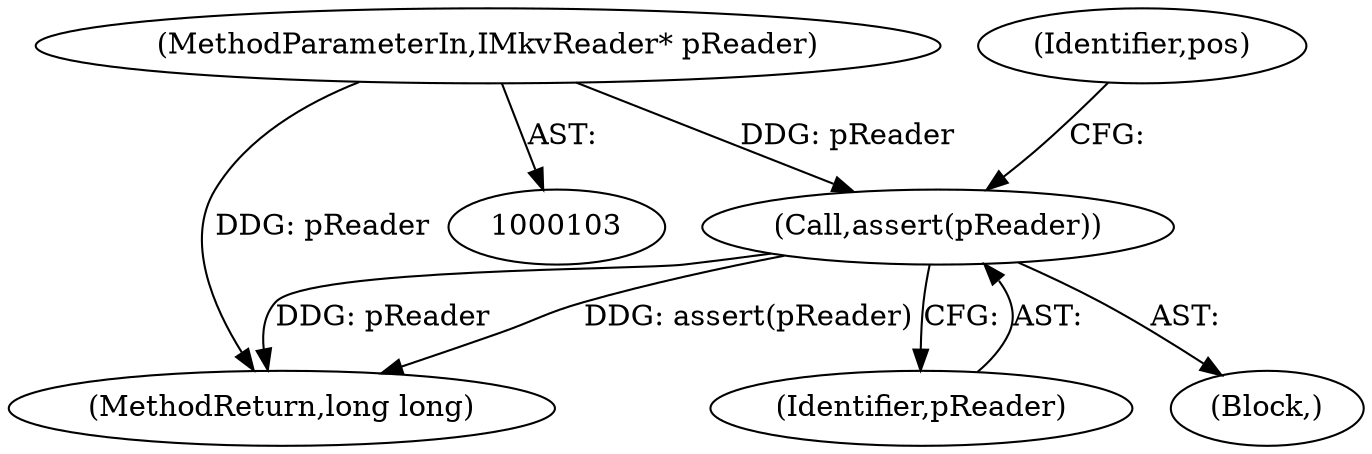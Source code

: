 digraph "1_Android_cc274e2abe8b2a6698a5c47d8aa4bb45f1f9538d_60@API" {
"1000108" [label="(Call,assert(pReader))"];
"1000104" [label="(MethodParameterIn,IMkvReader* pReader)"];
"1000215" [label="(MethodReturn,long long)"];
"1000112" [label="(Identifier,pos)"];
"1000109" [label="(Identifier,pReader)"];
"1000107" [label="(Block,)"];
"1000108" [label="(Call,assert(pReader))"];
"1000104" [label="(MethodParameterIn,IMkvReader* pReader)"];
"1000108" -> "1000107"  [label="AST: "];
"1000108" -> "1000109"  [label="CFG: "];
"1000109" -> "1000108"  [label="AST: "];
"1000112" -> "1000108"  [label="CFG: "];
"1000108" -> "1000215"  [label="DDG: assert(pReader)"];
"1000108" -> "1000215"  [label="DDG: pReader"];
"1000104" -> "1000108"  [label="DDG: pReader"];
"1000104" -> "1000103"  [label="AST: "];
"1000104" -> "1000215"  [label="DDG: pReader"];
}
